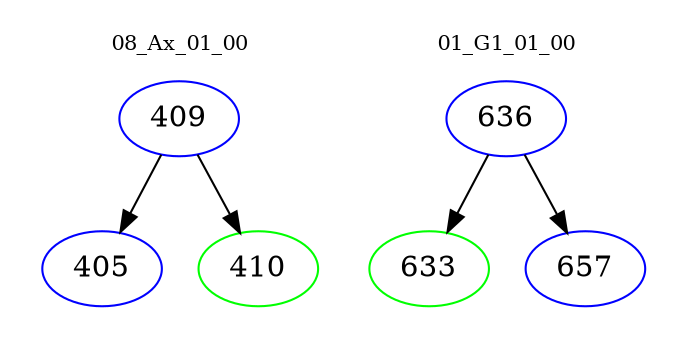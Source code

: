 digraph{
subgraph cluster_0 {
color = white
label = "08_Ax_01_00";
fontsize=10;
T0_409 [label="409", color="blue"]
T0_409 -> T0_405 [color="black"]
T0_405 [label="405", color="blue"]
T0_409 -> T0_410 [color="black"]
T0_410 [label="410", color="green"]
}
subgraph cluster_1 {
color = white
label = "01_G1_01_00";
fontsize=10;
T1_636 [label="636", color="blue"]
T1_636 -> T1_633 [color="black"]
T1_633 [label="633", color="green"]
T1_636 -> T1_657 [color="black"]
T1_657 [label="657", color="blue"]
}
}
